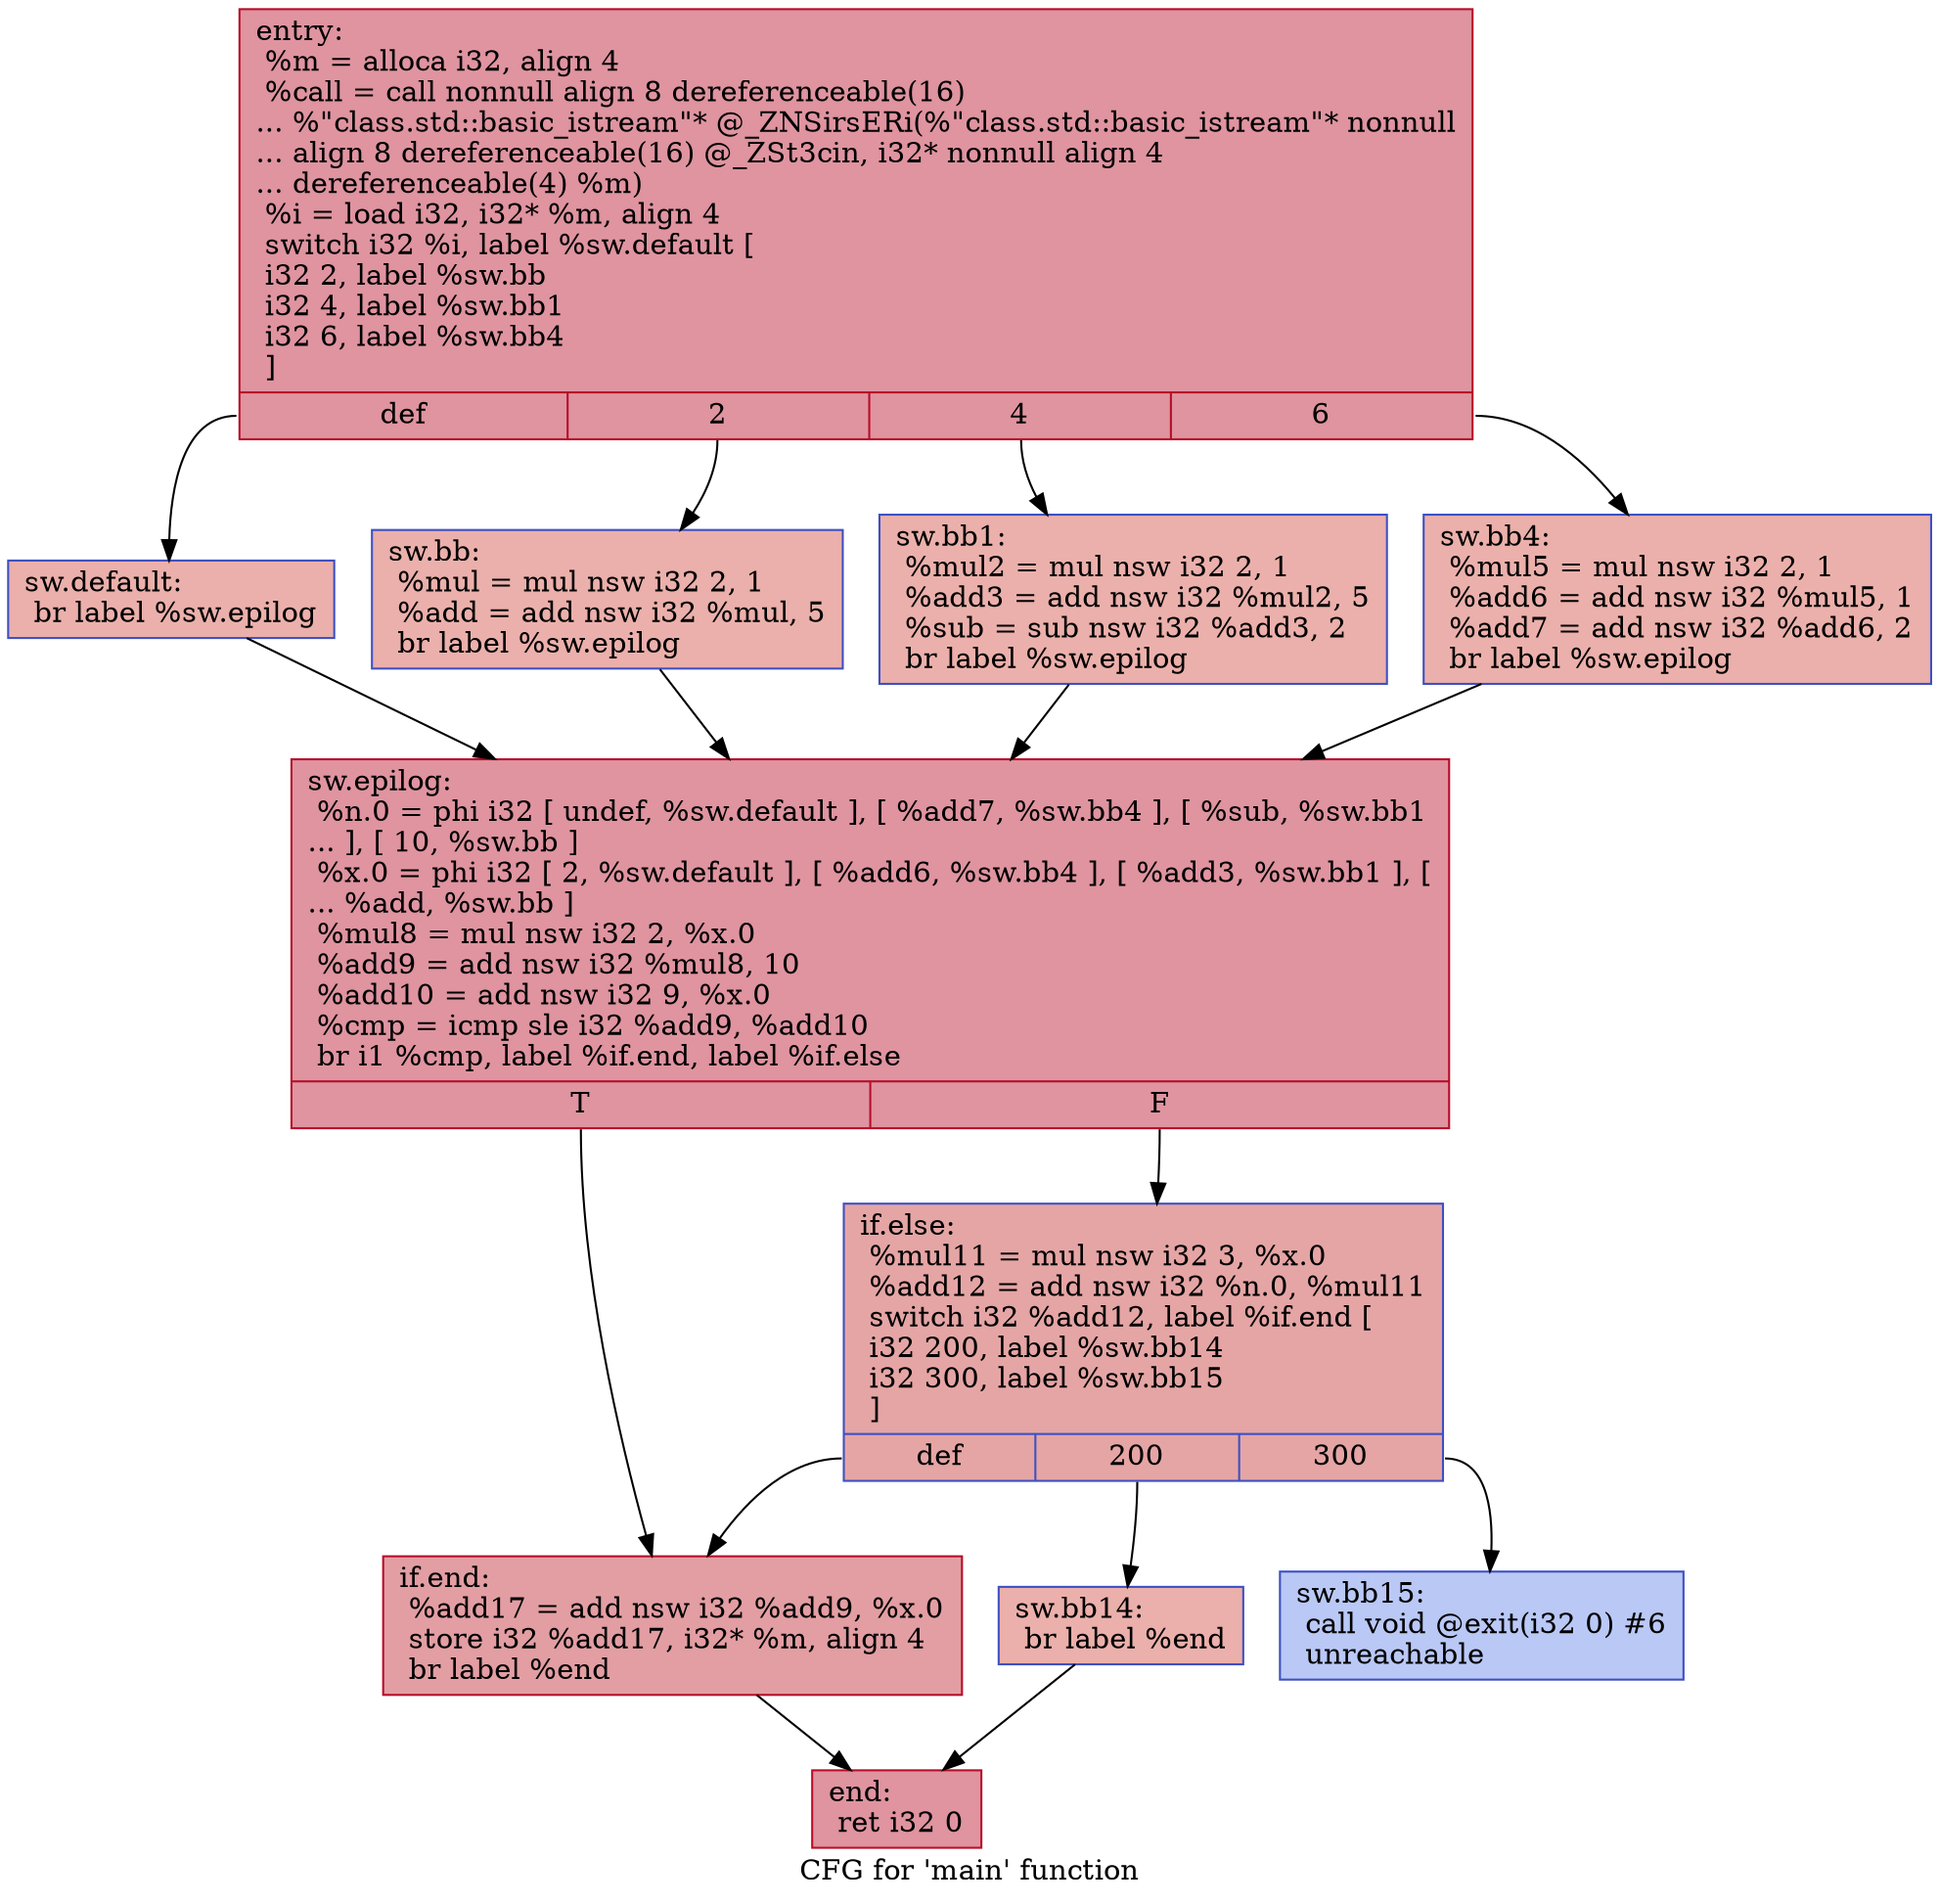 digraph "CFG for 'main' function" {
	label="CFG for 'main' function";

	Node0x562e784eb080 [shape=record,color="#b70d28ff", style=filled, fillcolor="#b70d2870",label="{entry:\l  %m = alloca i32, align 4\l  %call = call nonnull align 8 dereferenceable(16)\l... %\"class.std::basic_istream\"* @_ZNSirsERi(%\"class.std::basic_istream\"* nonnull\l... align 8 dereferenceable(16) @_ZSt3cin, i32* nonnull align 4\l... dereferenceable(4) %m)\l  %i = load i32, i32* %m, align 4\l  switch i32 %i, label %sw.default [\l    i32 2, label %sw.bb\l    i32 4, label %sw.bb1\l    i32 6, label %sw.bb4\l  ]\l|{<s0>def|<s1>2|<s2>4|<s3>6}}"];
	Node0x562e784eb080:s0 -> Node0x562e784eb4c0;
	Node0x562e784eb080:s1 -> Node0x562e784eb5d0;
	Node0x562e784eb080:s2 -> Node0x562e784eb6d0;
	Node0x562e784eb080:s3 -> Node0x562e784eb7d0;
	Node0x562e784eb5d0 [shape=record,color="#3d50c3ff", style=filled, fillcolor="#d24b4070",label="{sw.bb:                                            \l  %mul = mul nsw i32 2, 1\l  %add = add nsw i32 %mul, 5\l  br label %sw.epilog\l}"];
	Node0x562e784eb5d0 -> Node0x562e784eba80;
	Node0x562e784eb6d0 [shape=record,color="#3d50c3ff", style=filled, fillcolor="#d24b4070",label="{sw.bb1:                                           \l  %mul2 = mul nsw i32 2, 1\l  %add3 = add nsw i32 %mul2, 5\l  %sub = sub nsw i32 %add3, 2\l  br label %sw.epilog\l}"];
	Node0x562e784eb6d0 -> Node0x562e784eba80;
	Node0x562e784eb7d0 [shape=record,color="#3d50c3ff", style=filled, fillcolor="#d24b4070",label="{sw.bb4:                                           \l  %mul5 = mul nsw i32 2, 1\l  %add6 = add nsw i32 %mul5, 1\l  %add7 = add nsw i32 %add6, 2\l  br label %sw.epilog\l}"];
	Node0x562e784eb7d0 -> Node0x562e784eba80;
	Node0x562e784eb4c0 [shape=record,color="#3d50c3ff", style=filled, fillcolor="#d24b4070",label="{sw.default:                                       \l  br label %sw.epilog\l}"];
	Node0x562e784eb4c0 -> Node0x562e784eba80;
	Node0x562e784eba80 [shape=record,color="#b70d28ff", style=filled, fillcolor="#b70d2870",label="{sw.epilog:                                        \l  %n.0 = phi i32 [ undef, %sw.default ], [ %add7, %sw.bb4 ], [ %sub, %sw.bb1\l... ], [ 10, %sw.bb ]\l  %x.0 = phi i32 [ 2, %sw.default ], [ %add6, %sw.bb4 ], [ %add3, %sw.bb1 ], [\l... %add, %sw.bb ]\l  %mul8 = mul nsw i32 2, %x.0\l  %add9 = add nsw i32 %mul8, 10\l  %add10 = add nsw i32 9, %x.0\l  %cmp = icmp sle i32 %add9, %add10\l  br i1 %cmp, label %if.end, label %if.else\l|{<s0>T|<s1>F}}"];
	Node0x562e784eba80:s0 -> Node0x562e784ecc10;
	Node0x562e784eba80:s1 -> Node0x562e784ecc80;
	Node0x562e784ecc80 [shape=record,color="#3d50c3ff", style=filled, fillcolor="#c5333470",label="{if.else:                                          \l  %mul11 = mul nsw i32 3, %x.0\l  %add12 = add nsw i32 %n.0, %mul11\l  switch i32 %add12, label %if.end [\l    i32 200, label %sw.bb14\l    i32 300, label %sw.bb15\l  ]\l|{<s0>def|<s1>200|<s2>300}}"];
	Node0x562e784ecc80:s0 -> Node0x562e784ecc10;
	Node0x562e784ecc80:s1 -> Node0x562e784ed280;
	Node0x562e784ecc80:s2 -> Node0x562e784ed320;
	Node0x562e784ed280 [shape=record,color="#3d50c3ff", style=filled, fillcolor="#d24b4070",label="{sw.bb14:                                          \l  br label %end\l}"];
	Node0x562e784ed280 -> Node0x562e784ed4b0;
	Node0x562e784ed320 [shape=record,color="#3d50c3ff", style=filled, fillcolor="#6282ea70",label="{sw.bb15:                                          \l  call void @exit(i32 0) #6\l  unreachable\l}"];
	Node0x562e784ecc10 [shape=record,color="#b70d28ff", style=filled, fillcolor="#be242e70",label="{if.end:                                           \l  %add17 = add nsw i32 %add9, %x.0\l  store i32 %add17, i32* %m, align 4\l  br label %end\l}"];
	Node0x562e784ecc10 -> Node0x562e784ed4b0;
	Node0x562e784ed4b0 [shape=record,color="#b70d28ff", style=filled, fillcolor="#b70d2870",label="{end:                                              \l  ret i32 0\l}"];
}
